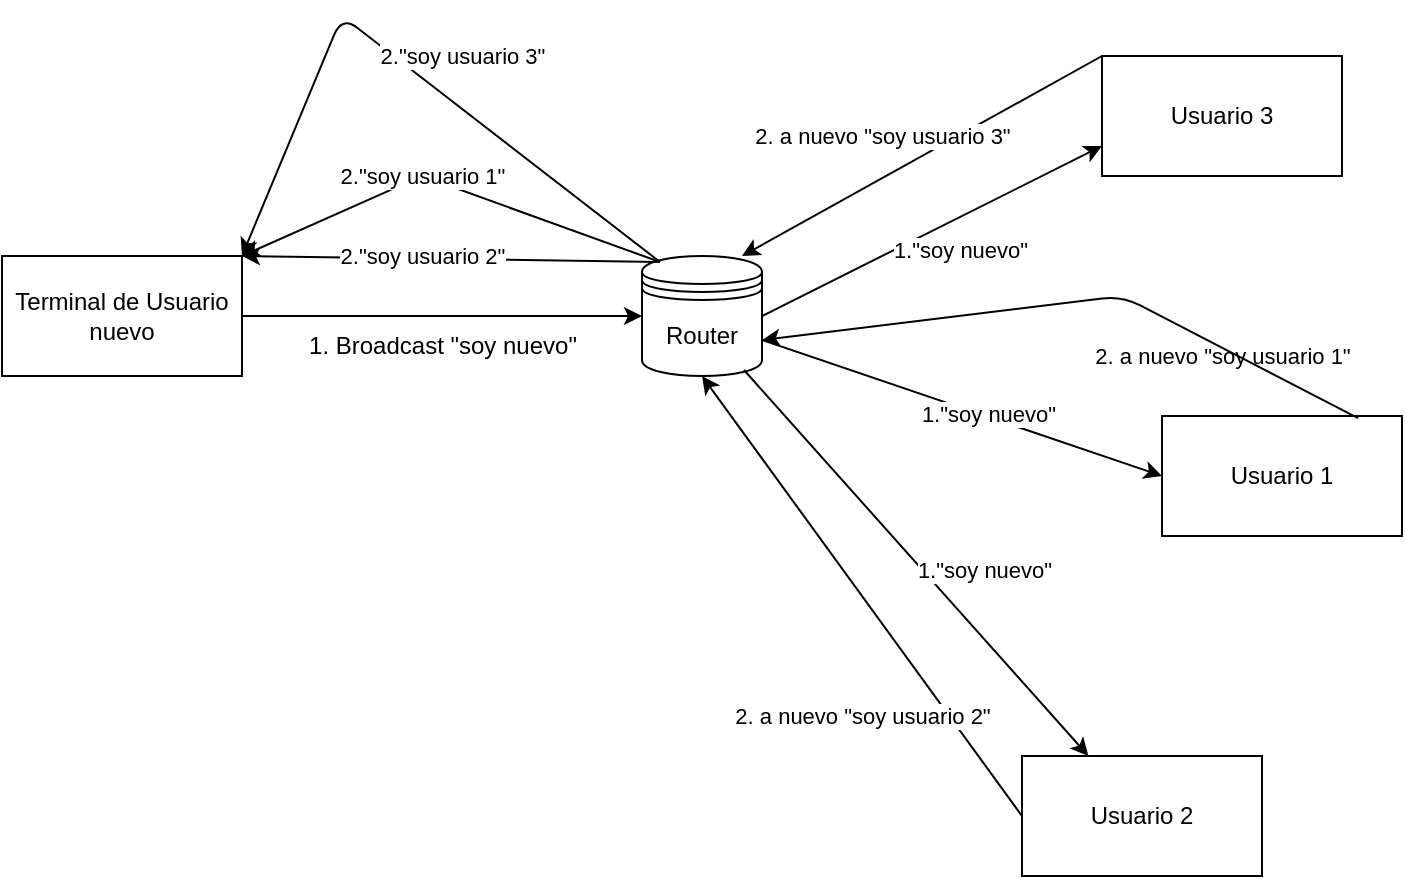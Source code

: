 <mxfile>
    <diagram id="IbV8_jFs7V7L95b3Fb4K" name="inicio de sesión">
        <mxGraphModel dx="906" dy="784" grid="1" gridSize="10" guides="1" tooltips="1" connect="1" arrows="1" fold="1" page="1" pageScale="1" pageWidth="827" pageHeight="1169" math="0" shadow="0">
            <root>
                <mxCell id="0"/>
                <mxCell id="1" parent="0"/>
                <mxCell id="2" value="Terminal de Usuario nuevo" style="rounded=0;whiteSpace=wrap;html=1;" vertex="1" parent="1">
                    <mxGeometry x="40" y="240" width="120" height="60" as="geometry"/>
                </mxCell>
                <mxCell id="4" value="Router" style="shape=datastore;whiteSpace=wrap;html=1;" vertex="1" parent="1">
                    <mxGeometry x="360" y="240" width="60" height="60" as="geometry"/>
                </mxCell>
                <mxCell id="5" value="Usuario 1" style="rounded=0;whiteSpace=wrap;html=1;" vertex="1" parent="1">
                    <mxGeometry x="620" y="320" width="120" height="60" as="geometry"/>
                </mxCell>
                <mxCell id="6" value="Usuario 2" style="rounded=0;whiteSpace=wrap;html=1;" vertex="1" parent="1">
                    <mxGeometry x="550" y="490" width="120" height="60" as="geometry"/>
                </mxCell>
                <mxCell id="7" value="Usuario 3" style="rounded=0;whiteSpace=wrap;html=1;" vertex="1" parent="1">
                    <mxGeometry x="590" y="140" width="120" height="60" as="geometry"/>
                </mxCell>
                <mxCell id="8" value="" style="endArrow=classic;html=1;exitX=1;exitY=0.5;exitDx=0;exitDy=0;" edge="1" parent="1" source="2" target="4">
                    <mxGeometry width="50" height="50" relative="1" as="geometry">
                        <mxPoint x="380" y="390" as="sourcePoint"/>
                        <mxPoint x="430" y="340" as="targetPoint"/>
                    </mxGeometry>
                </mxCell>
                <mxCell id="9" value="1. Broadcast &quot;soy nuevo&quot;" style="text;html=1;align=center;verticalAlign=middle;resizable=0;points=[];autosize=1;strokeColor=none;fillColor=none;" vertex="1" parent="1">
                    <mxGeometry x="180" y="270" width="160" height="30" as="geometry"/>
                </mxCell>
                <mxCell id="10" value="" style="endArrow=classic;html=1;entryX=0;entryY=0.75;entryDx=0;entryDy=0;exitX=1;exitY=0.5;exitDx=0;exitDy=0;" edge="1" parent="1" source="4" target="7">
                    <mxGeometry width="50" height="50" relative="1" as="geometry">
                        <mxPoint x="380" y="380" as="sourcePoint"/>
                        <mxPoint x="430" y="330" as="targetPoint"/>
                    </mxGeometry>
                </mxCell>
                <mxCell id="11" value="" style="endArrow=classic;html=1;entryX=0;entryY=0.5;entryDx=0;entryDy=0;exitX=1;exitY=0.7;exitDx=0;exitDy=0;" edge="1" parent="1" source="4" target="5">
                    <mxGeometry width="50" height="50" relative="1" as="geometry">
                        <mxPoint x="380" y="380" as="sourcePoint"/>
                        <mxPoint x="430" y="330" as="targetPoint"/>
                    </mxGeometry>
                </mxCell>
                <mxCell id="12" value="" style="endArrow=classic;html=1;exitX=0.85;exitY=0.95;exitDx=0;exitDy=0;exitPerimeter=0;" edge="1" parent="1" source="4" target="6">
                    <mxGeometry width="50" height="50" relative="1" as="geometry">
                        <mxPoint x="380" y="380" as="sourcePoint"/>
                        <mxPoint x="430" y="330" as="targetPoint"/>
                    </mxGeometry>
                </mxCell>
                <mxCell id="13" value="1.&quot;soy nuevo&quot;" style="edgeLabel;html=1;align=center;verticalAlign=middle;resizable=0;points=[];" vertex="1" connectable="0" parent="12">
                    <mxGeometry x="-0.11" y="-3" relative="1" as="geometry">
                        <mxPoint x="45" y="12" as="offset"/>
                    </mxGeometry>
                </mxCell>
                <mxCell id="14" value="1.&quot;soy nuevo&quot;" style="edgeLabel;html=1;align=center;verticalAlign=middle;resizable=0;points=[];" vertex="1" connectable="0" parent="1">
                    <mxGeometry x="540.001" y="320.002" as="geometry">
                        <mxPoint x="-7" y="-1" as="offset"/>
                    </mxGeometry>
                </mxCell>
                <mxCell id="15" value="1.&quot;soy nuevo&quot;" style="edgeLabel;html=1;align=center;verticalAlign=middle;resizable=0;points=[];" vertex="1" connectable="0" parent="1">
                    <mxGeometry x="520.001" y="240.002" as="geometry">
                        <mxPoint x="-1" y="-3" as="offset"/>
                    </mxGeometry>
                </mxCell>
                <mxCell id="17" value="" style="endArrow=classic;html=1;exitX=0;exitY=0;exitDx=0;exitDy=0;" edge="1" parent="1" source="7">
                    <mxGeometry width="50" height="50" relative="1" as="geometry">
                        <mxPoint x="380" y="380" as="sourcePoint"/>
                        <mxPoint x="410" y="240" as="targetPoint"/>
                    </mxGeometry>
                </mxCell>
                <mxCell id="18" value="2. a nuevo &quot;soy usuario 3&quot;" style="edgeLabel;html=1;align=center;verticalAlign=middle;resizable=0;points=[];" vertex="1" connectable="0" parent="17">
                    <mxGeometry x="0.404" y="-1" relative="1" as="geometry">
                        <mxPoint x="17" y="-30" as="offset"/>
                    </mxGeometry>
                </mxCell>
                <mxCell id="19" value="2. a nuevo &quot;soy usuario 1&quot;" style="edgeLabel;html=1;align=center;verticalAlign=middle;resizable=0;points=[];" vertex="1" connectable="0" parent="1">
                    <mxGeometry x="650.002" y="290.004" as="geometry"/>
                </mxCell>
                <mxCell id="20" value="" style="endArrow=classic;html=1;exitX=0;exitY=0.5;exitDx=0;exitDy=0;entryX=0.5;entryY=1;entryDx=0;entryDy=0;" edge="1" parent="1" source="6" target="4">
                    <mxGeometry width="50" height="50" relative="1" as="geometry">
                        <mxPoint x="380" y="380" as="sourcePoint"/>
                        <mxPoint x="430" y="330" as="targetPoint"/>
                    </mxGeometry>
                </mxCell>
                <mxCell id="21" value="" style="endArrow=classic;html=1;entryX=1;entryY=0.7;entryDx=0;entryDy=0;exitX=0.817;exitY=0.017;exitDx=0;exitDy=0;exitPerimeter=0;" edge="1" parent="1" source="5" target="4">
                    <mxGeometry width="50" height="50" relative="1" as="geometry">
                        <mxPoint x="750" y="280" as="sourcePoint"/>
                        <mxPoint x="430" y="330" as="targetPoint"/>
                        <Array as="points">
                            <mxPoint x="600" y="260"/>
                        </Array>
                    </mxGeometry>
                </mxCell>
                <mxCell id="22" value="2. a nuevo &quot;soy usuario 2&quot;" style="edgeLabel;html=1;align=center;verticalAlign=middle;resizable=0;points=[];" vertex="1" connectable="0" parent="1">
                    <mxGeometry x="470.002" y="470.004" as="geometry"/>
                </mxCell>
                <mxCell id="23" value="" style="endArrow=classic;html=1;entryX=1;entryY=0;entryDx=0;entryDy=0;exitX=0.15;exitY=0.05;exitDx=0;exitDy=0;exitPerimeter=0;" edge="1" parent="1" source="4" target="2">
                    <mxGeometry width="50" height="50" relative="1" as="geometry">
                        <mxPoint x="380" y="380" as="sourcePoint"/>
                        <mxPoint x="430" y="330" as="targetPoint"/>
                        <Array as="points">
                            <mxPoint x="250" y="200"/>
                        </Array>
                    </mxGeometry>
                </mxCell>
                <mxCell id="24" value="" style="endArrow=classic;html=1;exitX=0.15;exitY=0.05;exitDx=0;exitDy=0;entryX=1;entryY=0;entryDx=0;entryDy=0;exitPerimeter=0;" edge="1" parent="1" source="4" target="2">
                    <mxGeometry width="50" height="50" relative="1" as="geometry">
                        <mxPoint x="380" y="380" as="sourcePoint"/>
                        <mxPoint x="150" y="90" as="targetPoint"/>
                        <Array as="points">
                            <mxPoint x="210" y="120"/>
                        </Array>
                    </mxGeometry>
                </mxCell>
                <mxCell id="25" value="" style="endArrow=classic;html=1;exitX=0.15;exitY=0.05;exitDx=0;exitDy=0;entryX=1;entryY=0;entryDx=0;entryDy=0;exitPerimeter=0;" edge="1" parent="1" source="4" target="2">
                    <mxGeometry width="50" height="50" relative="1" as="geometry">
                        <mxPoint x="380" y="380" as="sourcePoint"/>
                        <mxPoint x="430" y="330" as="targetPoint"/>
                    </mxGeometry>
                </mxCell>
                <mxCell id="26" value="2.&quot;soy usuario 3&quot;" style="edgeLabel;html=1;align=center;verticalAlign=middle;resizable=0;points=[];" vertex="1" connectable="0" parent="1">
                    <mxGeometry x="270.002" y="140.004" as="geometry"/>
                </mxCell>
                <mxCell id="27" value="2.&quot;soy usuario 1&quot;" style="edgeLabel;html=1;align=center;verticalAlign=middle;resizable=0;points=[];" vertex="1" connectable="0" parent="1">
                    <mxGeometry x="250.002" y="200.004" as="geometry"/>
                </mxCell>
                <mxCell id="28" value="2.&quot;soy usuario 2&quot;" style="edgeLabel;html=1;align=center;verticalAlign=middle;resizable=0;points=[];" vertex="1" connectable="0" parent="1">
                    <mxGeometry x="250.002" y="240.004" as="geometry"/>
                </mxCell>
            </root>
        </mxGraphModel>
    </diagram>
</mxfile>
